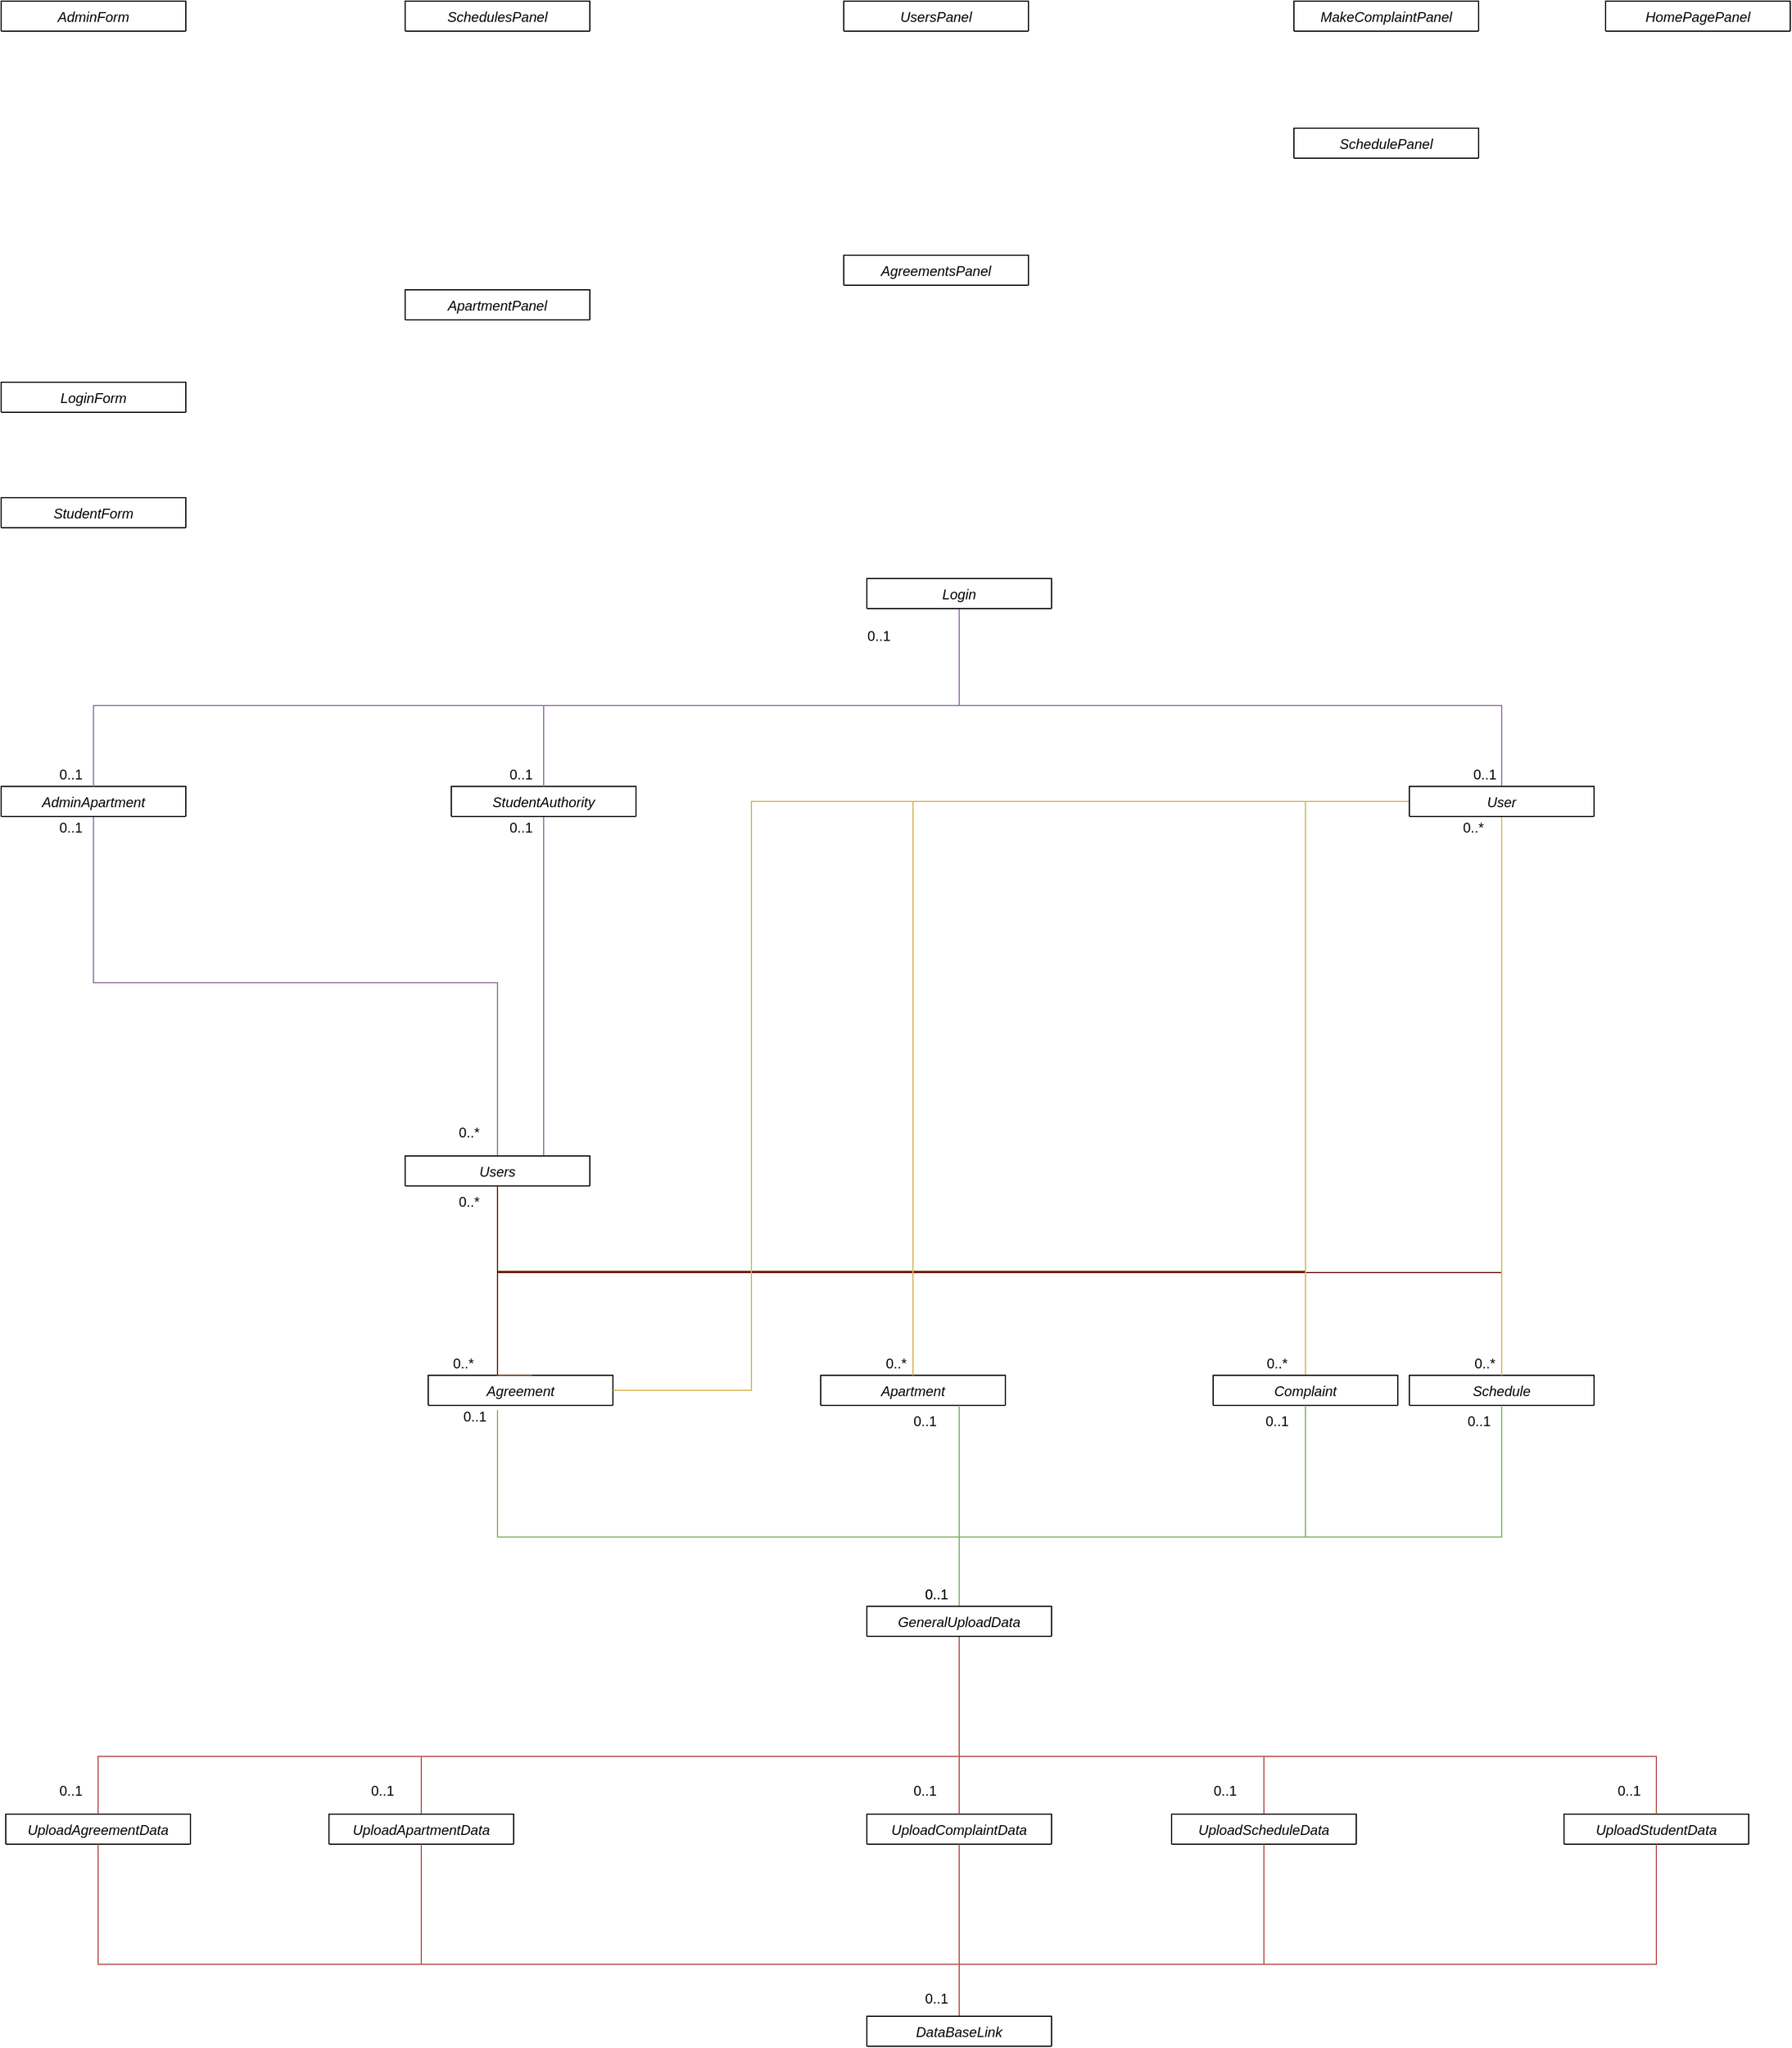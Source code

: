 <mxfile version="16.2.7" type="device"><diagram id="C5RBs43oDa-KdzZeNtuy" name="Page-1"><mxGraphModel dx="1887" dy="2222" grid="1" gridSize="10" guides="1" tooltips="1" connect="1" arrows="1" fold="1" page="1" pageScale="1" pageWidth="827" pageHeight="1169" math="0" shadow="0"><root><mxCell id="WIyWlLk6GJQsqaUBKTNV-0"/><mxCell id="WIyWlLk6GJQsqaUBKTNV-1" parent="WIyWlLk6GJQsqaUBKTNV-0"/><mxCell id="nN9NmvRu0pRWm7PiLGnr-12" style="edgeStyle=orthogonalEdgeStyle;rounded=0;orthogonalLoop=1;jettySize=auto;html=1;entryX=0.25;entryY=0;entryDx=0;entryDy=0;endArrow=none;endFill=0;fillColor=#e1d5e7;strokeColor=#9673a6;" parent="WIyWlLk6GJQsqaUBKTNV-1" source="zkfFHV4jXpPFQw0GAbJ--0" target="xIGOi0fb2pdHxXkllL_7-12" edge="1"><mxGeometry relative="1" as="geometry"><Array as="points"><mxPoint x="80" y="-310"/><mxPoint x="430" y="-310"/></Array></mxGeometry></mxCell><mxCell id="zkfFHV4jXpPFQw0GAbJ--0" value="AdminApartment" style="swimlane;fontStyle=2;align=center;verticalAlign=top;childLayout=stackLayout;horizontal=1;startSize=26;horizontalStack=0;resizeParent=1;resizeLast=0;collapsible=1;marginBottom=0;rounded=0;shadow=0;strokeWidth=1;" parent="WIyWlLk6GJQsqaUBKTNV-1" vertex="1" collapsed="1"><mxGeometry y="-480" width="160" height="26" as="geometry"><mxRectangle y="-480" width="390" height="250" as="alternateBounds"/></mxGeometry></mxCell><mxCell id="zkfFHV4jXpPFQw0GAbJ--1" value="- apartments : UploadApartmentData&#10;+ AllApartments : List&lt;Apartment&gt;" style="text;align=left;verticalAlign=top;spacingLeft=4;spacingRight=4;overflow=hidden;rotatable=0;points=[[0,0.5],[1,0.5]];portConstraint=eastwest;" parent="zkfFHV4jXpPFQw0GAbJ--0" vertex="1"><mxGeometry y="26" width="390" height="34" as="geometry"/></mxCell><mxCell id="zkfFHV4jXpPFQw0GAbJ--4" value="" style="line;html=1;strokeWidth=1;align=left;verticalAlign=middle;spacingTop=-1;spacingLeft=3;spacingRight=3;rotatable=0;labelPosition=right;points=[];portConstraint=eastwest;" parent="zkfFHV4jXpPFQw0GAbJ--0" vertex="1"><mxGeometry y="60" width="390" height="10" as="geometry"/></mxCell><mxCell id="zkfFHV4jXpPFQw0GAbJ--5" value="+ AdminApartment()&#10;+ DeleteComplaint(Complaint) : void&#10;+ GetAllComplaints() : List&lt;Complaint&gt;&#10;+ GetComplaint(int) : Complaint&#10;+ GetApartment(int) : Apartment&#10;+ QuantityOfRooms(Apartment, List&lt;Users&gt;) : int&#10;+ AddApartmentData(string, double, string, string, int, int) : void&#10;+ UpdateApartmentData(int, string, double, string, string, int, int) : void&#10;+ DeleteApartmentData(int) : void&#10;- CheckQuantityOfApartment(int, int, List&lt;Users&gt;): bool&#10;+ AddApartmentIDstoComboBox(List&lt;Users&gt;) : List&lt;int&gt;&#10;+ ApartmentDatalnfo(int): List&lt;string&gt;" style="text;align=left;verticalAlign=top;spacingLeft=4;spacingRight=4;overflow=hidden;rotatable=0;points=[[0,0.5],[1,0.5]];portConstraint=eastwest;" parent="zkfFHV4jXpPFQw0GAbJ--0" vertex="1"><mxGeometry y="70" width="390" height="180" as="geometry"/></mxCell><mxCell id="nN9NmvRu0pRWm7PiLGnr-13" style="edgeStyle=orthogonalEdgeStyle;rounded=0;orthogonalLoop=1;jettySize=auto;html=1;exitX=0.5;exitY=1;exitDx=0;exitDy=0;entryX=0.75;entryY=0;entryDx=0;entryDy=0;endArrow=none;endFill=0;fillColor=#e1d5e7;strokeColor=#9673a6;" parent="WIyWlLk6GJQsqaUBKTNV-1" source="xIGOi0fb2pdHxXkllL_7-8" target="xIGOi0fb2pdHxXkllL_7-12" edge="1"><mxGeometry relative="1" as="geometry"/></mxCell><mxCell id="xIGOi0fb2pdHxXkllL_7-8" value="StudentAuthority" style="swimlane;fontStyle=2;align=center;verticalAlign=top;childLayout=stackLayout;horizontal=1;startSize=26;horizontalStack=0;resizeParent=1;resizeLast=0;collapsible=1;marginBottom=0;rounded=0;shadow=0;strokeWidth=1;" parent="WIyWlLk6GJQsqaUBKTNV-1" vertex="1" collapsed="1"><mxGeometry x="390" y="-480" width="160" height="26" as="geometry"><mxRectangle x="390" y="-480" width="310" height="320" as="alternateBounds"/></mxGeometry></mxCell><mxCell id="xIGOi0fb2pdHxXkllL_7-9" value="- randomPassword : string[]&#10;+ AllUsersData : List&lt;Users&gt;" style="text;align=left;verticalAlign=top;spacingLeft=4;spacingRight=4;overflow=hidden;rotatable=0;points=[[0,0.5],[1,0.5]];portConstraint=eastwest;" parent="xIGOi0fb2pdHxXkllL_7-8" vertex="1"><mxGeometry y="26" width="310" height="34" as="geometry"/></mxCell><mxCell id="xIGOi0fb2pdHxXkllL_7-10" value="" style="line;html=1;strokeWidth=1;align=left;verticalAlign=middle;spacingTop=-1;spacingLeft=3;spacingRight=3;rotatable=0;labelPosition=right;points=[];portConstraint=eastwest;" parent="xIGOi0fb2pdHxXkllL_7-8" vertex="1"><mxGeometry y="60" width="310" height="10" as="geometry"/></mxCell><mxCell id="xIGOi0fb2pdHxXkllL_7-11" value="+ StudentAuthority()&#10;+ CreateUser(string, string, int) : void &#10;+ UpdateUserData(int, string, string, int) : void&#10;- GetUser(int) : Users&#10;- DeleteUserScheuleAndAgreement(int) : void&#10;+ DeleteUserData (int) : void&#10;+ DeleteAgreement(int) : void &#10;+ CreateNewSchedule(int, int, string, string) : void&#10;+ UpdateScheduleData(int, int, int, string, string) : void&#10;+ DeleteScheduleData(int) : void&#10;+ ScheduleDatalnfo(int) : List&lt;string&gt;&#10;+ UsersSchedule() : DataTable&#10;+ UsersAgreement() : Data Table&#10;+ UsersWithApartment() : DataTable&#10;+ GeneratePassword (int) : string&#10;+ CheckForDuplicateEmails (string) : void&#10;+ GetAgreementInfo(int , int) : string" style="text;align=left;verticalAlign=top;spacingLeft=4;spacingRight=4;overflow=hidden;rotatable=0;points=[[0,0.5],[1,0.5]];portConstraint=eastwest;" parent="xIGOi0fb2pdHxXkllL_7-8" vertex="1"><mxGeometry y="70" width="310" height="250" as="geometry"/></mxCell><mxCell id="b0RH-kqoY4O9tVE4GunS-17" style="edgeStyle=orthogonalEdgeStyle;rounded=0;orthogonalLoop=1;jettySize=auto;html=1;endArrow=none;endFill=0;" parent="WIyWlLk6GJQsqaUBKTNV-1" source="xIGOi0fb2pdHxXkllL_7-12" target="xIGOi0fb2pdHxXkllL_7-60" edge="1"><mxGeometry relative="1" as="geometry"><Array as="points"><mxPoint x="430" y="-60"/><mxPoint x="790" y="-60"/></Array></mxGeometry></mxCell><mxCell id="b0RH-kqoY4O9tVE4GunS-18" style="edgeStyle=orthogonalEdgeStyle;rounded=0;orthogonalLoop=1;jettySize=auto;html=1;endArrow=none;endFill=0;fillColor=#a0522d;strokeColor=#6D1F00;" parent="WIyWlLk6GJQsqaUBKTNV-1" source="xIGOi0fb2pdHxXkllL_7-12" target="nN9NmvRu0pRWm7PiLGnr-0" edge="1"><mxGeometry relative="1" as="geometry"><Array as="points"><mxPoint x="430" y="-60"/><mxPoint x="1130" y="-60"/></Array></mxGeometry></mxCell><mxCell id="xIGOi0fb2pdHxXkllL_7-12" value="Users" style="swimlane;fontStyle=2;align=center;verticalAlign=top;childLayout=stackLayout;horizontal=1;startSize=26;horizontalStack=0;resizeParent=1;resizeLast=0;collapsible=1;marginBottom=0;rounded=0;shadow=0;strokeWidth=1;" parent="WIyWlLk6GJQsqaUBKTNV-1" vertex="1" collapsed="1"><mxGeometry x="350" y="-160" width="160" height="26" as="geometry"><mxRectangle x="390" y="-160" width="260" height="175" as="alternateBounds"/></mxGeometry></mxCell><mxCell id="xIGOi0fb2pdHxXkllL_7-13" value="+ ID : int&#10;+ UserEmail : string&#10;+ UserPassword : string UserApartmentID: int&#10;+ UserApartmentID : int&#10;+ UserApartment : Apartment&#10;+ UserSchedule : List&lt;Schedule&gt;&#10;+ UserAgreements: List&lt;Agreement&gt;" style="text;align=left;verticalAlign=top;spacingLeft=4;spacingRight=4;overflow=hidden;rotatable=0;points=[[0,0.5],[1,0.5]];portConstraint=eastwest;" parent="xIGOi0fb2pdHxXkllL_7-12" vertex="1"><mxGeometry y="26" width="160" height="104" as="geometry"/></mxCell><mxCell id="xIGOi0fb2pdHxXkllL_7-14" value="" style="line;html=1;strokeWidth=1;align=left;verticalAlign=middle;spacingTop=-1;spacingLeft=3;spacingRight=3;rotatable=0;labelPosition=right;points=[];portConstraint=eastwest;" parent="xIGOi0fb2pdHxXkllL_7-12" vertex="1"><mxGeometry y="130" width="160" height="10" as="geometry"/></mxCell><mxCell id="xIGOi0fb2pdHxXkllL_7-15" value="+ Users(int, string, string, int)&#10;+ UpdateUser(string, string, int) : void" style="text;align=left;verticalAlign=top;spacingLeft=4;spacingRight=4;overflow=hidden;rotatable=0;points=[[0,0.5],[1,0.5]];portConstraint=eastwest;" parent="xIGOi0fb2pdHxXkllL_7-12" vertex="1"><mxGeometry y="140" width="160" height="30" as="geometry"/></mxCell><mxCell id="b0RH-kqoY4O9tVE4GunS-49" value="0..1" style="text;html=1;align=center;verticalAlign=middle;resizable=0;points=[];autosize=1;strokeColor=none;fillColor=none;" parent="xIGOi0fb2pdHxXkllL_7-12" vertex="1"><mxGeometry y="170" width="160" height="20" as="geometry"/></mxCell><mxCell id="b0RH-kqoY4O9tVE4GunS-50" value="0..*" style="text;html=1;align=center;verticalAlign=middle;resizable=0;points=[];autosize=1;strokeColor=none;fillColor=none;" parent="xIGOi0fb2pdHxXkllL_7-12" vertex="1"><mxGeometry y="190" width="160" height="20" as="geometry"/></mxCell><mxCell id="xIGOi0fb2pdHxXkllL_7-16" value="UploadAgreementData" style="swimlane;fontStyle=2;align=center;verticalAlign=top;childLayout=stackLayout;horizontal=1;startSize=26;horizontalStack=0;resizeParent=1;resizeLast=0;collapsible=1;marginBottom=0;rounded=0;shadow=0;strokeWidth=1;" parent="WIyWlLk6GJQsqaUBKTNV-1" vertex="1" collapsed="1"><mxGeometry x="4" y="410" width="160" height="26" as="geometry"><mxRectangle x="4" y="410" width="280" height="150" as="alternateBounds"/></mxGeometry></mxCell><mxCell id="xIGOi0fb2pdHxXkllL_7-19" value="+ AgreementsFromUser(User) : List&lt;Agreement&gt;&#10;+ AgreementsForUser(User) : List&lt;Agreement&gt;&#10;+ GetAgreements(User) : List&lt;Agreement&gt;&#10;+ CreateAgreement(Agreement, User) : void&#10;+ ApproveAgreement(Agreement) : void&#10;+ DeleteAgreementData(Agreement) : void&#10;+ DeleteAgreementData(Apartment) : void&#10;+ UpdateUserApartmentToNull(Apartment) : void" style="text;align=left;verticalAlign=top;spacingLeft=4;spacingRight=4;overflow=hidden;rotatable=0;points=[[0,0.5],[1,0.5]];portConstraint=eastwest;" parent="xIGOi0fb2pdHxXkllL_7-16" vertex="1"><mxGeometry y="26" width="280" height="124" as="geometry"/></mxCell><mxCell id="nN9NmvRu0pRWm7PiLGnr-15" style="edgeStyle=orthogonalEdgeStyle;rounded=0;orthogonalLoop=1;jettySize=auto;html=1;entryX=0.25;entryY=1;entryDx=0;entryDy=0;endArrow=none;endFill=0;fillColor=#f8cecc;strokeColor=#b85450;" parent="WIyWlLk6GJQsqaUBKTNV-1" source="xIGOi0fb2pdHxXkllL_7-20" target="nN9NmvRu0pRWm7PiLGnr-5" edge="1"><mxGeometry relative="1" as="geometry"><Array as="points"><mxPoint x="364" y="360"/><mxPoint x="830" y="360"/><mxPoint x="830" y="256"/></Array></mxGeometry></mxCell><mxCell id="xIGOi0fb2pdHxXkllL_7-20" value="UploadApartmentData" style="swimlane;fontStyle=2;align=center;verticalAlign=top;childLayout=stackLayout;horizontal=1;startSize=26;horizontalStack=0;resizeParent=1;resizeLast=0;collapsible=1;marginBottom=0;rounded=0;shadow=0;strokeWidth=1;" parent="WIyWlLk6GJQsqaUBKTNV-1" vertex="1" collapsed="1"><mxGeometry x="284" y="410" width="160" height="26" as="geometry"><mxRectangle x="284" y="410" width="420" height="90" as="alternateBounds"/></mxGeometry></mxCell><mxCell id="xIGOi0fb2pdHxXkllL_7-21" value="+ UploadUserApartment(User) : Apartment&#10;+ UploadUserApartment(User) : Apartment&#10;+ AllApartments() : List&lt;Apartment&gt;&#10;+ ModifyUserApartment(string, int, string, double, string, string, int, int) : void" style="text;align=left;verticalAlign=top;spacingLeft=4;spacingRight=4;overflow=hidden;rotatable=0;points=[[0,0.5],[1,0.5]];portConstraint=eastwest;" parent="xIGOi0fb2pdHxXkllL_7-20" vertex="1"><mxGeometry y="26" width="420" height="64" as="geometry"/></mxCell><mxCell id="xIGOi0fb2pdHxXkllL_7-22" value="UploadComplaintData" style="swimlane;fontStyle=2;align=center;verticalAlign=top;childLayout=stackLayout;horizontal=1;startSize=26;horizontalStack=0;resizeParent=1;resizeLast=0;collapsible=1;marginBottom=0;rounded=0;shadow=0;strokeWidth=1;" parent="WIyWlLk6GJQsqaUBKTNV-1" vertex="1" collapsed="1"><mxGeometry x="750" y="410" width="160" height="26" as="geometry"><mxRectangle x="704" y="410" width="310" height="90" as="alternateBounds"/></mxGeometry></mxCell><mxCell id="xIGOi0fb2pdHxXkllL_7-23" value="+ SendComplaint(Complaint) : void&#10;+ GetApartmentComplaints(Apartment) : List&lt;complaint&gt;&#10;+ AllComplaints() : List&lt;Complaint&gt;&#10;+ DeleteComplainMessages(Complaint) : void" style="text;align=left;verticalAlign=top;spacingLeft=4;spacingRight=4;overflow=hidden;rotatable=0;points=[[0,0.5],[1,0.5]];portConstraint=eastwest;" parent="xIGOi0fb2pdHxXkllL_7-22" vertex="1"><mxGeometry y="26" width="160" height="54" as="geometry"/></mxCell><mxCell id="nN9NmvRu0pRWm7PiLGnr-17" style="edgeStyle=orthogonalEdgeStyle;rounded=0;orthogonalLoop=1;jettySize=auto;html=1;entryX=0.75;entryY=1;entryDx=0;entryDy=0;endArrow=none;endFill=0;fillColor=#f8cecc;strokeColor=#b85450;" parent="WIyWlLk6GJQsqaUBKTNV-1" source="xIGOi0fb2pdHxXkllL_7-24" target="nN9NmvRu0pRWm7PiLGnr-5" edge="1"><mxGeometry relative="1" as="geometry"><Array as="points"><mxPoint x="1094" y="360"/><mxPoint x="830" y="360"/><mxPoint x="830" y="256"/></Array></mxGeometry></mxCell><mxCell id="xIGOi0fb2pdHxXkllL_7-24" value="UploadScheduleData" style="swimlane;fontStyle=2;align=center;verticalAlign=top;childLayout=stackLayout;horizontal=1;startSize=26;horizontalStack=0;resizeParent=1;resizeLast=0;collapsible=1;marginBottom=0;rounded=0;shadow=0;strokeWidth=1;" parent="WIyWlLk6GJQsqaUBKTNV-1" vertex="1" collapsed="1"><mxGeometry x="1014" y="410" width="160" height="26" as="geometry"><mxRectangle x="1014" y="410" width="340" height="90" as="alternateBounds"/></mxGeometry></mxCell><mxCell id="xIGOi0fb2pdHxXkllL_7-25" value="+ SchedulesForUser(User) : List&lt;Schedule&gt;&#10;+ SchedulesForUser(Users) : List&lt;Schedule&gt;&#10;+ ModifyScheduleData(string, int, int, int, string, string) : void&#10;+ DeleteScheduleData(Apartment) : void" style="text;align=left;verticalAlign=top;spacingLeft=4;spacingRight=4;overflow=hidden;rotatable=0;points=[[0,0.5],[1,0.5]];portConstraint=eastwest;" parent="xIGOi0fb2pdHxXkllL_7-24" vertex="1"><mxGeometry y="26" width="340" height="64" as="geometry"/></mxCell><mxCell id="xIGOi0fb2pdHxXkllL_7-26" value="UploadStudentData" style="swimlane;fontStyle=2;align=center;verticalAlign=top;childLayout=stackLayout;horizontal=1;startSize=26;horizontalStack=0;resizeParent=1;resizeLast=0;collapsible=1;marginBottom=0;rounded=0;shadow=0;strokeWidth=1;" parent="WIyWlLk6GJQsqaUBKTNV-1" vertex="1" collapsed="1"><mxGeometry x="1354" y="410" width="160" height="26" as="geometry"><mxRectangle x="1354" y="410" width="300" height="90" as="alternateBounds"/></mxGeometry></mxCell><mxCell id="xIGOi0fb2pdHxXkllL_7-27" value="+ UsersInTheSameApartment(User) : List&lt;User&gt;&#10;+ AllUsers() : List&lt;Users&gt;&#10;+ UpdateUserApartmentToNull(Apartment) : void&#10;+ ModifyUsersData(string, int, string, string, int) : void" style="text;align=left;verticalAlign=top;spacingLeft=4;spacingRight=4;overflow=hidden;rotatable=0;points=[[0,0.5],[1,0.5]];portConstraint=eastwest;" parent="xIGOi0fb2pdHxXkllL_7-26" vertex="1"><mxGeometry y="26" width="300" height="64" as="geometry"/></mxCell><mxCell id="xIGOi0fb2pdHxXkllL_7-28" value="ApartmentPanel" style="swimlane;fontStyle=2;align=center;verticalAlign=top;childLayout=stackLayout;horizontal=1;startSize=26;horizontalStack=0;resizeParent=1;resizeLast=0;collapsible=1;marginBottom=0;rounded=0;shadow=0;strokeWidth=1;" parent="WIyWlLk6GJQsqaUBKTNV-1" vertex="1" collapsed="1"><mxGeometry x="350" y="-910" width="160" height="26" as="geometry"><mxRectangle x="350" y="-910" width="380" height="250" as="alternateBounds"/></mxGeometry></mxCell><mxCell id="xIGOi0fb2pdHxXkllL_7-29" value="- adminApartment : AdminApartment&#10;- studentAuthority: StudentAuthority" style="text;align=left;verticalAlign=top;spacingLeft=4;spacingRight=4;overflow=hidden;rotatable=0;points=[[0,0.5],[1,0.5]];portConstraint=eastwest;" parent="xIGOi0fb2pdHxXkllL_7-28" vertex="1"><mxGeometry y="26" width="380" height="34" as="geometry"/></mxCell><mxCell id="xIGOi0fb2pdHxXkllL_7-30" value="" style="line;html=1;strokeWidth=1;align=left;verticalAlign=middle;spacingTop=-1;spacingLeft=3;spacingRight=3;rotatable=0;labelPosition=right;points=[];portConstraint=eastwest;" parent="xIGOi0fb2pdHxXkllL_7-28" vertex="1"><mxGeometry y="60" width="380" height="10" as="geometry"/></mxCell><mxCell id="xIGOi0fb2pdHxXkllL_7-31" value="+ ApartmentsPanel(studentAuthority)&#10;+ CreateApBtn_Click(object, EventArgs) : void&#10;- GetIndex() : int&#10;- UpdateApartmentInfo() : void&#10;- UpdateApDataBtn_Click(object, EventArgs) : void&#10;- CreateApartmentBtn_Click(object, EventArgs) : void&#10;- AreYouSure() : void&#10;- UpdateApartmentBtn_Click(object, EventArgs) : void&#10;- DeleteApBtn_Click(object, EventArgs) : void&#10;- OnClick(object, EventArgs) : void&#10;- AllUsersInApartment(object, DataGridViewCellEventArgs) : void&#10;- DeleteAllInformationAboutApartment(Apartment) : void" style="text;align=left;verticalAlign=top;spacingLeft=4;spacingRight=4;overflow=hidden;rotatable=0;points=[[0,0.5],[1,0.5]];portConstraint=eastwest;" parent="xIGOi0fb2pdHxXkllL_7-28" vertex="1"><mxGeometry y="70" width="380" height="180" as="geometry"/></mxCell><mxCell id="xIGOi0fb2pdHxXkllL_7-32" value="SchedulesPanel" style="swimlane;fontStyle=2;align=center;verticalAlign=top;childLayout=stackLayout;horizontal=1;startSize=26;horizontalStack=0;resizeParent=1;resizeLast=0;collapsible=1;marginBottom=0;rounded=0;shadow=0;strokeWidth=1;" parent="WIyWlLk6GJQsqaUBKTNV-1" vertex="1" collapsed="1"><mxGeometry x="350" y="-1160" width="160" height="26" as="geometry"><mxRectangle x="350" y="-1160" width="380" height="250" as="alternateBounds"/></mxGeometry></mxCell><mxCell id="xIGOi0fb2pdHxXkllL_7-33" value="- adminApartment : AdminApartment&#10;- studentAuthority: StudentAuthority" style="text;align=left;verticalAlign=top;spacingLeft=4;spacingRight=4;overflow=hidden;rotatable=0;points=[[0,0.5],[1,0.5]];portConstraint=eastwest;" parent="xIGOi0fb2pdHxXkllL_7-32" vertex="1"><mxGeometry y="26" width="380" height="34" as="geometry"/></mxCell><mxCell id="xIGOi0fb2pdHxXkllL_7-34" value="" style="line;html=1;strokeWidth=1;align=left;verticalAlign=middle;spacingTop=-1;spacingLeft=3;spacingRight=3;rotatable=0;labelPosition=right;points=[];portConstraint=eastwest;" parent="xIGOi0fb2pdHxXkllL_7-32" vertex="1"><mxGeometry y="60" width="380" height="10" as="geometry"/></mxCell><mxCell id="xIGOi0fb2pdHxXkllL_7-35" value="+ SchedulesPanel(StudentAuthority)&#10;- GetIndex() : int&#10;- UpdateScheduleInfo() : void&#10;- AddApartmentIds() : void&#10;- CreateScheduleBtn_Click(object, EventArgs) : void&#10;- AddUserIds(object, EventArgs) : void&#10;- UpdateScheduleBtn_Click(object, EventArgs) : void&#10;- AddScheduleBtn_Click(object, EventArgs) : void&#10;- UpdateSchedule_Click(object, EventArgs) : void&#10;- DeleteScheduleBtn_Click(object, EventArgs) : void&#10;- OnClick(object, EventArgs) : void&#10;- ScheduleForUserInfo(object, DataGridViewCellEventArgs) : void" style="text;align=left;verticalAlign=top;spacingLeft=4;spacingRight=4;overflow=hidden;rotatable=0;points=[[0,0.5],[1,0.5]];portConstraint=eastwest;" parent="xIGOi0fb2pdHxXkllL_7-32" vertex="1"><mxGeometry y="70" width="380" height="180" as="geometry"/></mxCell><mxCell id="xIGOi0fb2pdHxXkllL_7-36" value="UsersPanel" style="swimlane;fontStyle=2;align=center;verticalAlign=top;childLayout=stackLayout;horizontal=1;startSize=26;horizontalStack=0;resizeParent=1;resizeLast=0;collapsible=1;marginBottom=0;rounded=0;shadow=0;strokeWidth=1;" parent="WIyWlLk6GJQsqaUBKTNV-1" vertex="1" collapsed="1"><mxGeometry x="730" y="-1160" width="160" height="26" as="geometry"><mxRectangle x="730" y="-1160" width="390" height="220" as="alternateBounds"/></mxGeometry></mxCell><mxCell id="xIGOi0fb2pdHxXkllL_7-37" value="- adminApartment : AdminApartment&#10;- studentAuthority: StudentAuthority" style="text;align=left;verticalAlign=top;spacingLeft=4;spacingRight=4;overflow=hidden;rotatable=0;points=[[0,0.5],[1,0.5]];portConstraint=eastwest;" parent="xIGOi0fb2pdHxXkllL_7-36" vertex="1"><mxGeometry y="26" width="390" height="34" as="geometry"/></mxCell><mxCell id="xIGOi0fb2pdHxXkllL_7-38" value="" style="line;html=1;strokeWidth=1;align=left;verticalAlign=middle;spacingTop=-1;spacingLeft=3;spacingRight=3;rotatable=0;labelPosition=right;points=[];portConstraint=eastwest;" parent="xIGOi0fb2pdHxXkllL_7-36" vertex="1"><mxGeometry y="60" width="390" height="10" as="geometry"/></mxCell><mxCell id="xIGOi0fb2pdHxXkllL_7-39" value="+ UsersPanel(StudentAuthority)&#10;- GetIndex() : int&#10;- CreateUserAddAvailableApartment() : void&#10;- CreateUserDataBtn_Click(object, EventArgs) : void&#10;- UpdateUserDataBtn_Click(object, EventArgs) : void&#10;- AdminSettings_Tick(object, EventArgs) : void&#10;- CreateUserBtn_Click(object, EventArgs) : void&#10;- UpdateUserBtn_Click(object, EventArgs) : void&#10;- DeleteUserDataBtn_Click(object, EventArgs) : void&#10;- ShowApartmentInfo2Click(object, DataGridViewCellEventArgs) : void" style="text;align=left;verticalAlign=top;spacingLeft=4;spacingRight=4;overflow=hidden;rotatable=0;points=[[0,0.5],[1,0.5]];portConstraint=eastwest;" parent="xIGOi0fb2pdHxXkllL_7-36" vertex="1"><mxGeometry y="70" width="390" height="150" as="geometry"/></mxCell><mxCell id="xIGOi0fb2pdHxXkllL_7-40" value="AgreementsPanel" style="swimlane;fontStyle=2;align=center;verticalAlign=top;childLayout=stackLayout;horizontal=1;startSize=26;horizontalStack=0;resizeParent=1;resizeLast=0;collapsible=1;marginBottom=0;rounded=0;shadow=0;strokeWidth=1;" parent="WIyWlLk6GJQsqaUBKTNV-1" vertex="1" collapsed="1"><mxGeometry x="730" y="-940" width="160" height="26" as="geometry"><mxRectangle x="730" y="-940" width="290" height="250" as="alternateBounds"/></mxGeometry></mxCell><mxCell id="xIGOi0fb2pdHxXkllL_7-41" value="- user : User" style="text;align=left;verticalAlign=top;spacingLeft=4;spacingRight=4;overflow=hidden;rotatable=0;points=[[0,0.5],[1,0.5]];portConstraint=eastwest;" parent="xIGOi0fb2pdHxXkllL_7-40" vertex="1"><mxGeometry y="26" width="290" height="14" as="geometry"/></mxCell><mxCell id="xIGOi0fb2pdHxXkllL_7-42" value="" style="line;html=1;strokeWidth=1;align=left;verticalAlign=middle;spacingTop=-1;spacingLeft=3;spacingRight=3;rotatable=0;labelPosition=right;points=[];portConstraint=eastwest;" parent="xIGOi0fb2pdHxXkllL_7-40" vertex="1"><mxGeometry y="40" width="290" height="10" as="geometry"/></mxCell><mxCell id="xIGOi0fb2pdHxXkllL_7-43" value="+ AgreementsPanel(User)&#10;- ShowCreateAgreement(bool) : void&#10;- ShowApproveDontApprove(bool) : void&#10;- CreateAgrBtn_Click(object, EventArgs) : void&#10;- ShowAgreementsUserMade() : void&#10;- ShowAgreementsForUser() : void&#10;- AgrUserMadeBtn_Click(object, EventArgs) : void&#10;- AgrForUserBtn_Click(object, EventArgs) : void&#10;- SendAgreement_Click(object, EventArgs) : void&#10;- GetIndex() : int&#10;- CheckDataTableProcess() : bool&#10;- IApproveBtn_Click(object, EventArgs) : void&#10;- IDontApproveBtn_Click(object, EventArgs) : void" style="text;align=left;verticalAlign=top;spacingLeft=4;spacingRight=4;overflow=hidden;rotatable=0;points=[[0,0.5],[1,0.5]];portConstraint=eastwest;" parent="xIGOi0fb2pdHxXkllL_7-40" vertex="1"><mxGeometry y="50" width="290" height="190" as="geometry"/></mxCell><mxCell id="xIGOi0fb2pdHxXkllL_7-44" value="HomePagePanel" style="swimlane;fontStyle=2;align=center;verticalAlign=top;childLayout=stackLayout;horizontal=1;startSize=26;horizontalStack=0;resizeParent=1;resizeLast=0;collapsible=1;marginBottom=0;rounded=0;shadow=0;strokeWidth=1;" parent="WIyWlLk6GJQsqaUBKTNV-1" vertex="1" collapsed="1"><mxGeometry x="1390" y="-1160" width="160" height="26" as="geometry"><mxRectangle x="1390" y="-1160" width="150" height="90" as="alternateBounds"/></mxGeometry></mxCell><mxCell id="xIGOi0fb2pdHxXkllL_7-45" value="- user : User" style="text;align=left;verticalAlign=top;spacingLeft=4;spacingRight=4;overflow=hidden;rotatable=0;points=[[0,0.5],[1,0.5]];portConstraint=eastwest;" parent="xIGOi0fb2pdHxXkllL_7-44" vertex="1"><mxGeometry y="26" width="150" height="24" as="geometry"/></mxCell><mxCell id="xIGOi0fb2pdHxXkllL_7-46" value="" style="line;html=1;strokeWidth=1;align=left;verticalAlign=middle;spacingTop=-1;spacingLeft=3;spacingRight=3;rotatable=0;labelPosition=right;points=[];portConstraint=eastwest;" parent="xIGOi0fb2pdHxXkllL_7-44" vertex="1"><mxGeometry y="50" width="150" height="10" as="geometry"/></mxCell><mxCell id="xIGOi0fb2pdHxXkllL_7-47" value="+ HomePagePanel(User)" style="text;align=left;verticalAlign=top;spacingLeft=4;spacingRight=4;overflow=hidden;rotatable=0;points=[[0,0.5],[1,0.5]];portConstraint=eastwest;" parent="xIGOi0fb2pdHxXkllL_7-44" vertex="1"><mxGeometry y="60" width="150" height="30" as="geometry"/></mxCell><mxCell id="xIGOi0fb2pdHxXkllL_7-48" value="MakeComplaintPanel" style="swimlane;fontStyle=2;align=center;verticalAlign=top;childLayout=stackLayout;horizontal=1;startSize=26;horizontalStack=0;resizeParent=1;resizeLast=0;collapsible=1;marginBottom=0;rounded=0;shadow=0;strokeWidth=1;" parent="WIyWlLk6GJQsqaUBKTNV-1" vertex="1" collapsed="1"><mxGeometry x="1120" y="-1160" width="160" height="26" as="geometry"><mxRectangle x="1120" y="-1160" width="270" height="110" as="alternateBounds"/></mxGeometry></mxCell><mxCell id="xIGOi0fb2pdHxXkllL_7-49" value="- user : User" style="text;align=left;verticalAlign=top;spacingLeft=4;spacingRight=4;overflow=hidden;rotatable=0;points=[[0,0.5],[1,0.5]];portConstraint=eastwest;" parent="xIGOi0fb2pdHxXkllL_7-48" vertex="1"><mxGeometry y="26" width="270" height="24" as="geometry"/></mxCell><mxCell id="xIGOi0fb2pdHxXkllL_7-50" value="" style="line;html=1;strokeWidth=1;align=left;verticalAlign=middle;spacingTop=-1;spacingLeft=3;spacingRight=3;rotatable=0;labelPosition=right;points=[];portConstraint=eastwest;" parent="xIGOi0fb2pdHxXkllL_7-48" vertex="1"><mxGeometry y="50" width="270" height="10" as="geometry"/></mxCell><mxCell id="xIGOi0fb2pdHxXkllL_7-51" value="+ MakeComplaintPanel(User)&#10;- UpdateLabels(object, EventArgs) : void&#10;- SendComplaint_Click(object, EventArgs) : void" style="text;align=left;verticalAlign=top;spacingLeft=4;spacingRight=4;overflow=hidden;rotatable=0;points=[[0,0.5],[1,0.5]];portConstraint=eastwest;" parent="xIGOi0fb2pdHxXkllL_7-48" vertex="1"><mxGeometry y="60" width="270" height="50" as="geometry"/></mxCell><mxCell id="xIGOi0fb2pdHxXkllL_7-52" value="SchedulePanel" style="swimlane;fontStyle=2;align=center;verticalAlign=top;childLayout=stackLayout;horizontal=1;startSize=26;horizontalStack=0;resizeParent=1;resizeLast=0;collapsible=1;marginBottom=0;rounded=0;shadow=0;strokeWidth=1;" parent="WIyWlLk6GJQsqaUBKTNV-1" vertex="1" collapsed="1"><mxGeometry x="1120" y="-1050" width="160" height="26" as="geometry"><mxRectangle x="1120" y="-1050" width="270" height="220" as="alternateBounds"/></mxGeometry></mxCell><mxCell id="xIGOi0fb2pdHxXkllL_7-53" value="- user : User&#10;- scheduleMessages : String[]" style="text;align=left;verticalAlign=top;spacingLeft=4;spacingRight=4;overflow=hidden;rotatable=0;points=[[0,0.5],[1,0.5]];portConstraint=eastwest;" parent="xIGOi0fb2pdHxXkllL_7-52" vertex="1"><mxGeometry y="26" width="270" height="34" as="geometry"/></mxCell><mxCell id="xIGOi0fb2pdHxXkllL_7-54" value="" style="line;html=1;strokeWidth=1;align=left;verticalAlign=middle;spacingTop=-1;spacingLeft=3;spacingRight=3;rotatable=0;labelPosition=right;points=[];portConstraint=eastwest;" parent="xIGOi0fb2pdHxXkllL_7-52" vertex="1"><mxGeometry y="60" width="270" height="10" as="geometry"/></mxCell><mxCell id="xIGOi0fb2pdHxXkllL_7-55" value="+ SchedulePanel(User)&#10;- Message(string, string) : void&#10;- SetSchedule(): void&#10;- MondayBtn_Click(object, EventArgs) : void&#10;- TuesdayBtn_Click(object, EventArgs) : void&#10;- WednesdayBtn_Click(object, EventArgs) : void&#10;- ThursdayBtn_Click(object, EventArgs) : void&#10;- FridayBtn_Click(object, EventArgs) : void&#10;- SaturdayBtn_Click(object, EventArgs) : void&#10;- SundayBtn_Click(object, EventArgs) : void" style="text;align=left;verticalAlign=top;spacingLeft=4;spacingRight=4;overflow=hidden;rotatable=0;points=[[0,0.5],[1,0.5]];portConstraint=eastwest;" parent="xIGOi0fb2pdHxXkllL_7-52" vertex="1"><mxGeometry y="70" width="270" height="150" as="geometry"/></mxCell><mxCell id="xIGOi0fb2pdHxXkllL_7-56" value="Agreement" style="swimlane;fontStyle=2;align=center;verticalAlign=top;childLayout=stackLayout;horizontal=1;startSize=26;horizontalStack=0;resizeParent=1;resizeLast=0;collapsible=1;marginBottom=0;rounded=0;shadow=0;strokeWidth=1;" parent="WIyWlLk6GJQsqaUBKTNV-1" vertex="1" collapsed="1"><mxGeometry x="370" y="30" width="160" height="26" as="geometry"><mxRectangle y="15" width="340" height="200" as="alternateBounds"/></mxGeometry></mxCell><mxCell id="xIGOi0fb2pdHxXkllL_7-57" value="+ ID : int&#10;+ CreatedUserID : string&#10;+ ApartmentID : int&#10;+ AgreementForUserID : string&#10;+ AgreementText : string&#10;+ Process : string&#10;+ StartDate : string&#10;+ EndDate : string" style="text;align=left;verticalAlign=top;spacingLeft=4;spacingRight=4;overflow=hidden;rotatable=0;points=[[0,0.5],[1,0.5]];portConstraint=eastwest;" parent="xIGOi0fb2pdHxXkllL_7-56" vertex="1"><mxGeometry y="26" width="160" height="124" as="geometry"/></mxCell><mxCell id="xIGOi0fb2pdHxXkllL_7-58" value="" style="line;html=1;strokeWidth=1;align=left;verticalAlign=middle;spacingTop=-1;spacingLeft=3;spacingRight=3;rotatable=0;labelPosition=right;points=[];portConstraint=eastwest;" parent="xIGOi0fb2pdHxXkllL_7-56" vertex="1"><mxGeometry y="150" width="160" height="10" as="geometry"/></mxCell><mxCell id="xIGOi0fb2pdHxXkllL_7-59" value="+ Agreement(int, string, string, string, string, string)&#10;+ Agreement(int, string, int, string, string, string, string, string)" style="text;align=left;verticalAlign=top;spacingLeft=4;spacingRight=4;overflow=hidden;rotatable=0;points=[[0,0.5],[1,0.5]];portConstraint=eastwest;" parent="xIGOi0fb2pdHxXkllL_7-56" vertex="1"><mxGeometry y="160" width="160" height="40" as="geometry"/></mxCell><mxCell id="b0RH-kqoY4O9tVE4GunS-3" style="edgeStyle=orthogonalEdgeStyle;rounded=0;orthogonalLoop=1;jettySize=auto;html=1;endArrow=none;endFill=0;fillColor=#a0522d;strokeColor=#6D1F00;" parent="WIyWlLk6GJQsqaUBKTNV-1" target="xIGOi0fb2pdHxXkllL_7-12" edge="1"><mxGeometry relative="1" as="geometry"><mxPoint x="470" y="-130" as="targetPoint"/><mxPoint x="460" y="30" as="sourcePoint"/><Array as="points"><mxPoint x="459" y="30"/><mxPoint x="460" y="30"/></Array></mxGeometry></mxCell><mxCell id="xIGOi0fb2pdHxXkllL_7-60" value="Apartment" style="swimlane;fontStyle=2;align=center;verticalAlign=top;childLayout=stackLayout;horizontal=1;startSize=26;horizontalStack=0;resizeParent=1;resizeLast=0;collapsible=1;marginBottom=0;rounded=0;shadow=0;strokeWidth=1;" parent="WIyWlLk6GJQsqaUBKTNV-1" vertex="1" collapsed="1"><mxGeometry x="710" y="30" width="160" height="26" as="geometry"><mxRectangle x="340" y="15" width="340" height="190" as="alternateBounds"/></mxGeometry></mxCell><mxCell id="xIGOi0fb2pdHxXkllL_7-61" value="+ ID : int&#10;+ Address : string&#10;+ Price : double&#10;+ PropertyType : string&#10;+ Interior : string Bedrooms : int&#10;+ RoomsInApartment : int&#10;+ ApartmentComplaints : List&lt;Complaint&gt;" style="text;align=left;verticalAlign=top;spacingLeft=4;spacingRight=4;overflow=hidden;rotatable=0;points=[[0,0.5],[1,0.5]];portConstraint=eastwest;" parent="xIGOi0fb2pdHxXkllL_7-60" vertex="1"><mxGeometry y="26" width="160" height="104" as="geometry"/></mxCell><mxCell id="xIGOi0fb2pdHxXkllL_7-62" value="" style="line;html=1;strokeWidth=1;align=left;verticalAlign=middle;spacingTop=-1;spacingLeft=3;spacingRight=3;rotatable=0;labelPosition=right;points=[];portConstraint=eastwest;" parent="xIGOi0fb2pdHxXkllL_7-60" vertex="1"><mxGeometry y="130" width="160" height="10" as="geometry"/></mxCell><mxCell id="xIGOi0fb2pdHxXkllL_7-63" value="+ Apartment(int, string, double, string, string, int, int)&#10;+ DeleteComplaintData(int) : void&#10;+ UpdateApartment(string, double, string, string, int, int) : void" style="text;align=left;verticalAlign=top;spacingLeft=4;spacingRight=4;overflow=hidden;rotatable=0;points=[[0,0.5],[1,0.5]];portConstraint=eastwest;" parent="xIGOi0fb2pdHxXkllL_7-60" vertex="1"><mxGeometry y="140" width="160" height="50" as="geometry"/></mxCell><mxCell id="nN9NmvRu0pRWm7PiLGnr-19" style="edgeStyle=orthogonalEdgeStyle;rounded=0;orthogonalLoop=1;jettySize=auto;html=1;entryX=0.5;entryY=1;entryDx=0;entryDy=0;endArrow=none;endFill=0;fillColor=#f8cecc;strokeColor=#b85450;" parent="WIyWlLk6GJQsqaUBKTNV-1" source="xIGOi0fb2pdHxXkllL_7-72" target="xIGOi0fb2pdHxXkllL_7-22" edge="1"><mxGeometry relative="1" as="geometry"/></mxCell><mxCell id="nN9NmvRu0pRWm7PiLGnr-20" style="edgeStyle=orthogonalEdgeStyle;rounded=0;orthogonalLoop=1;jettySize=auto;html=1;entryX=0.5;entryY=1;entryDx=0;entryDy=0;endArrow=none;endFill=0;fillColor=#f8cecc;strokeColor=#b85450;" parent="WIyWlLk6GJQsqaUBKTNV-1" source="xIGOi0fb2pdHxXkllL_7-72" target="xIGOi0fb2pdHxXkllL_7-16" edge="1"><mxGeometry relative="1" as="geometry"><Array as="points"><mxPoint x="830" y="540"/><mxPoint x="84" y="540"/></Array></mxGeometry></mxCell><mxCell id="nN9NmvRu0pRWm7PiLGnr-21" style="edgeStyle=orthogonalEdgeStyle;rounded=0;orthogonalLoop=1;jettySize=auto;html=1;exitX=0.25;exitY=0;exitDx=0;exitDy=0;entryX=0.5;entryY=1;entryDx=0;entryDy=0;endArrow=none;endFill=0;fillColor=#f8cecc;strokeColor=#b85450;" parent="WIyWlLk6GJQsqaUBKTNV-1" source="xIGOi0fb2pdHxXkllL_7-72" target="xIGOi0fb2pdHxXkllL_7-20" edge="1"><mxGeometry relative="1" as="geometry"><Array as="points"><mxPoint x="830" y="585"/><mxPoint x="830" y="540"/><mxPoint x="364" y="540"/></Array></mxGeometry></mxCell><mxCell id="nN9NmvRu0pRWm7PiLGnr-22" style="edgeStyle=orthogonalEdgeStyle;rounded=0;orthogonalLoop=1;jettySize=auto;html=1;exitX=0.75;exitY=0;exitDx=0;exitDy=0;entryX=0.5;entryY=1;entryDx=0;entryDy=0;endArrow=none;endFill=0;fillColor=#f8cecc;strokeColor=#b85450;" parent="WIyWlLk6GJQsqaUBKTNV-1" source="xIGOi0fb2pdHxXkllL_7-72" target="xIGOi0fb2pdHxXkllL_7-24" edge="1"><mxGeometry relative="1" as="geometry"><Array as="points"><mxPoint x="830" y="585"/><mxPoint x="830" y="540"/><mxPoint x="1094" y="540"/></Array></mxGeometry></mxCell><mxCell id="b0RH-kqoY4O9tVE4GunS-38" style="edgeStyle=orthogonalEdgeStyle;rounded=0;orthogonalLoop=1;jettySize=auto;html=1;entryX=0.5;entryY=1;entryDx=0;entryDy=0;endArrow=none;endFill=0;fillColor=#f8cecc;strokeColor=#b85450;" parent="WIyWlLk6GJQsqaUBKTNV-1" source="xIGOi0fb2pdHxXkllL_7-72" target="xIGOi0fb2pdHxXkllL_7-26" edge="1"><mxGeometry relative="1" as="geometry"><Array as="points"><mxPoint x="830" y="540"/><mxPoint x="1434" y="540"/></Array></mxGeometry></mxCell><mxCell id="xIGOi0fb2pdHxXkllL_7-72" value="DataBaseLink" style="swimlane;fontStyle=2;align=center;verticalAlign=top;childLayout=stackLayout;horizontal=1;startSize=26;horizontalStack=0;resizeParent=1;resizeLast=0;collapsible=1;marginBottom=0;rounded=0;shadow=0;strokeWidth=1;" parent="WIyWlLk6GJQsqaUBKTNV-1" vertex="1" collapsed="1"><mxGeometry x="750" y="585" width="160" height="26" as="geometry"><mxRectangle x="770" y="580" width="120" height="60" as="alternateBounds"/></mxGeometry></mxCell><mxCell id="xIGOi0fb2pdHxXkllL_7-75" value="+ getLink() : string" style="text;align=left;verticalAlign=top;spacingLeft=4;spacingRight=4;overflow=hidden;rotatable=0;points=[[0,0.5],[1,0.5]];portConstraint=eastwest;" parent="xIGOi0fb2pdHxXkllL_7-72" vertex="1"><mxGeometry y="26" width="120" height="30" as="geometry"/></mxCell><mxCell id="nN9NmvRu0pRWm7PiLGnr-9" style="edgeStyle=orthogonalEdgeStyle;rounded=0;orthogonalLoop=1;jettySize=auto;html=1;entryX=0.5;entryY=0;entryDx=0;entryDy=0;endArrow=none;endFill=0;exitX=0.25;exitY=1;exitDx=0;exitDy=0;fillColor=#e1d5e7;strokeColor=#9673a6;" parent="WIyWlLk6GJQsqaUBKTNV-1" source="xIGOi0fb2pdHxXkllL_7-76" target="zkfFHV4jXpPFQw0GAbJ--0" edge="1"><mxGeometry relative="1" as="geometry"><Array as="points"><mxPoint x="830" y="-634"/><mxPoint x="830" y="-550"/><mxPoint x="80" y="-550"/></Array></mxGeometry></mxCell><mxCell id="nN9NmvRu0pRWm7PiLGnr-10" style="edgeStyle=orthogonalEdgeStyle;rounded=0;orthogonalLoop=1;jettySize=auto;html=1;entryX=0.5;entryY=0;entryDx=0;entryDy=0;endArrow=none;endFill=0;fillColor=#e1d5e7;strokeColor=#9673a6;" parent="WIyWlLk6GJQsqaUBKTNV-1" source="xIGOi0fb2pdHxXkllL_7-76" target="xIGOi0fb2pdHxXkllL_7-8" edge="1"><mxGeometry relative="1" as="geometry"><Array as="points"><mxPoint x="830" y="-550"/><mxPoint x="470" y="-550"/></Array></mxGeometry></mxCell><mxCell id="nN9NmvRu0pRWm7PiLGnr-11" style="edgeStyle=orthogonalEdgeStyle;rounded=0;orthogonalLoop=1;jettySize=auto;html=1;exitX=0.75;exitY=1;exitDx=0;exitDy=0;entryX=0.5;entryY=0;entryDx=0;entryDy=0;endArrow=none;endFill=0;fillColor=#e1d5e7;strokeColor=#9673a6;" parent="WIyWlLk6GJQsqaUBKTNV-1" source="xIGOi0fb2pdHxXkllL_7-76" target="xIGOi0fb2pdHxXkllL_7-84" edge="1"><mxGeometry relative="1" as="geometry"><Array as="points"><mxPoint x="830" y="-634"/><mxPoint x="830" y="-550"/><mxPoint x="1300" y="-550"/></Array></mxGeometry></mxCell><mxCell id="xIGOi0fb2pdHxXkllL_7-76" value="Login" style="swimlane;fontStyle=2;align=center;verticalAlign=top;childLayout=stackLayout;horizontal=1;startSize=26;horizontalStack=0;resizeParent=1;resizeLast=0;collapsible=1;marginBottom=0;rounded=0;shadow=0;strokeWidth=1;" parent="WIyWlLk6GJQsqaUBKTNV-1" vertex="1" collapsed="1"><mxGeometry x="750" y="-660" width="160" height="26" as="geometry"><mxRectangle x="750" y="-660" width="220" height="170" as="alternateBounds"/></mxGeometry></mxCell><mxCell id="xIGOi0fb2pdHxXkllL_7-77" value="- name : string&#10;- password: string&#10;- adminU : string&#10;- adminP: string" style="text;align=left;verticalAlign=top;spacingLeft=4;spacingRight=4;overflow=hidden;rotatable=0;points=[[0,0.5],[1,0.5]];portConstraint=eastwest;" parent="xIGOi0fb2pdHxXkllL_7-76" vertex="1"><mxGeometry y="26" width="220" height="64" as="geometry"/></mxCell><mxCell id="xIGOi0fb2pdHxXkllL_7-78" value="" style="line;html=1;strokeWidth=1;align=left;verticalAlign=middle;spacingTop=-1;spacingLeft=3;spacingRight=3;rotatable=0;labelPosition=right;points=[];portConstraint=eastwest;" parent="xIGOi0fb2pdHxXkllL_7-76" vertex="1"><mxGeometry y="90" width="220" height="10" as="geometry"/></mxCell><mxCell id="xIGOi0fb2pdHxXkllL_7-79" value="- CheckLogInAdmin(string, string): bool&#10;- CheckLogInUser(string, string): bool&#10;+ SetData(string, string): bool&#10;- CheckData(): bool" style="text;align=left;verticalAlign=top;spacingLeft=4;spacingRight=4;overflow=hidden;rotatable=0;points=[[0,0.5],[1,0.5]];portConstraint=eastwest;" parent="xIGOi0fb2pdHxXkllL_7-76" vertex="1"><mxGeometry y="100" width="220" height="70" as="geometry"/></mxCell><mxCell id="b0RH-kqoY4O9tVE4GunS-5" style="edgeStyle=orthogonalEdgeStyle;rounded=0;orthogonalLoop=1;jettySize=auto;html=1;exitX=0.5;exitY=0;exitDx=0;exitDy=0;endArrow=none;endFill=0;fillColor=#a0522d;strokeColor=#6D1F00;" parent="WIyWlLk6GJQsqaUBKTNV-1" source="xIGOi0fb2pdHxXkllL_7-80" target="xIGOi0fb2pdHxXkllL_7-12" edge="1"><mxGeometry relative="1" as="geometry"><mxPoint x="530" y="-130" as="targetPoint"/><Array as="points"><mxPoint x="1300" y="-59"/><mxPoint x="430" y="-59"/></Array></mxGeometry></mxCell><mxCell id="xIGOi0fb2pdHxXkllL_7-80" value="Schedule" style="swimlane;fontStyle=2;align=center;verticalAlign=top;childLayout=stackLayout;horizontal=1;startSize=26;horizontalStack=0;resizeParent=1;resizeLast=0;collapsible=1;marginBottom=0;rounded=0;shadow=0;strokeWidth=1;" parent="WIyWlLk6GJQsqaUBKTNV-1" vertex="1" collapsed="1"><mxGeometry x="1220" y="30" width="160" height="26" as="geometry"><mxRectangle x="850" y="15" width="220" height="160" as="alternateBounds"/></mxGeometry></mxCell><mxCell id="xIGOi0fb2pdHxXkllL_7-81" value="+ ID: int&#10;+ ApartmentID: int&#10;+ UserID : int&#10;+ Day: string&#10;+ Job: string" style="text;align=left;verticalAlign=top;spacingLeft=4;spacingRight=4;overflow=hidden;rotatable=0;points=[[0,0.5],[1,0.5]];portConstraint=eastwest;" parent="xIGOi0fb2pdHxXkllL_7-80" vertex="1"><mxGeometry y="26" width="160" height="84" as="geometry"/></mxCell><mxCell id="xIGOi0fb2pdHxXkllL_7-82" value="" style="line;html=1;strokeWidth=1;align=left;verticalAlign=middle;spacingTop=-1;spacingLeft=3;spacingRight=3;rotatable=0;labelPosition=right;points=[];portConstraint=eastwest;" parent="xIGOi0fb2pdHxXkllL_7-80" vertex="1"><mxGeometry y="110" width="160" height="10" as="geometry"/></mxCell><mxCell id="xIGOi0fb2pdHxXkllL_7-83" value="+ Schedule(int, int, int, string, string)&#10;+ UpdateSchedule(string, string) : void" style="text;align=left;verticalAlign=top;spacingLeft=4;spacingRight=4;overflow=hidden;rotatable=0;points=[[0,0.5],[1,0.5]];portConstraint=eastwest;" parent="xIGOi0fb2pdHxXkllL_7-80" vertex="1"><mxGeometry y="120" width="160" height="40" as="geometry"/></mxCell><mxCell id="b0RH-kqoY4O9tVE4GunS-12" style="edgeStyle=orthogonalEdgeStyle;rounded=0;orthogonalLoop=1;jettySize=auto;html=1;endArrow=none;endFill=0;fillColor=#fff2cc;strokeColor=#d6b656;" parent="WIyWlLk6GJQsqaUBKTNV-1" source="xIGOi0fb2pdHxXkllL_7-84" target="xIGOi0fb2pdHxXkllL_7-80" edge="1"><mxGeometry relative="1" as="geometry"/></mxCell><mxCell id="b0RH-kqoY4O9tVE4GunS-13" style="edgeStyle=orthogonalEdgeStyle;rounded=0;orthogonalLoop=1;jettySize=auto;html=1;entryX=0.5;entryY=0;entryDx=0;entryDy=0;endArrow=none;endFill=0;fillColor=#fff2cc;strokeColor=#d6b656;" parent="WIyWlLk6GJQsqaUBKTNV-1" source="xIGOi0fb2pdHxXkllL_7-84" target="nN9NmvRu0pRWm7PiLGnr-0" edge="1"><mxGeometry relative="1" as="geometry"/></mxCell><mxCell id="b0RH-kqoY4O9tVE4GunS-14" style="edgeStyle=orthogonalEdgeStyle;rounded=0;orthogonalLoop=1;jettySize=auto;html=1;entryX=0.5;entryY=0;entryDx=0;entryDy=0;endArrow=none;endFill=0;fillColor=#fff2cc;strokeColor=#d6b656;" parent="WIyWlLk6GJQsqaUBKTNV-1" source="xIGOi0fb2pdHxXkllL_7-84" target="xIGOi0fb2pdHxXkllL_7-60" edge="1"><mxGeometry relative="1" as="geometry"/></mxCell><mxCell id="b0RH-kqoY4O9tVE4GunS-15" style="edgeStyle=orthogonalEdgeStyle;rounded=0;orthogonalLoop=1;jettySize=auto;html=1;entryX=1;entryY=0.5;entryDx=0;entryDy=0;endArrow=none;endFill=0;fillColor=#fff2cc;strokeColor=#d6b656;" parent="WIyWlLk6GJQsqaUBKTNV-1" source="xIGOi0fb2pdHxXkllL_7-84" target="xIGOi0fb2pdHxXkllL_7-56" edge="1"><mxGeometry relative="1" as="geometry"><Array as="points"><mxPoint x="650" y="-467"/><mxPoint x="650" y="43"/></Array></mxGeometry></mxCell><mxCell id="xIGOi0fb2pdHxXkllL_7-84" value="User" style="swimlane;fontStyle=2;align=center;verticalAlign=top;childLayout=stackLayout;horizontal=1;startSize=26;horizontalStack=0;resizeParent=1;resizeLast=0;collapsible=1;marginBottom=0;rounded=0;shadow=0;strokeWidth=1;" parent="WIyWlLk6GJQsqaUBKTNV-1" vertex="1" collapsed="1"><mxGeometry x="1220" y="-480" width="160" height="26" as="geometry"><mxRectangle x="1220" y="-480" width="320" height="240" as="alternateBounds"/></mxGeometry></mxCell><mxCell id="xIGOi0fb2pdHxXkllL_7-85" value="+ Userldentity: int&#10;+ UserEmail: string&#10;+ UserPassword: string&#10;+ UserApartmentID : int&#10;+ GetApartment: Apartment&#10;+ GetSchedules: List&lt;Schedule&gt;&#10;+ GetAgreementsUserMade: List&lt;Agreement&gt;&#10;+ GetAgreementsForUser: List&lt;Agreement&gt;&#10;+ UsersinTheSameApartment: List&lt;User&gt;" style="text;align=left;verticalAlign=top;spacingLeft=4;spacingRight=4;overflow=hidden;rotatable=0;points=[[0,0.5],[1,0.5]];portConstraint=eastwest;" parent="xIGOi0fb2pdHxXkllL_7-84" vertex="1"><mxGeometry y="26" width="160" height="134" as="geometry"/></mxCell><mxCell id="xIGOi0fb2pdHxXkllL_7-86" value="" style="line;html=1;strokeWidth=1;align=left;verticalAlign=middle;spacingTop=-1;spacingLeft=3;spacingRight=3;rotatable=0;labelPosition=right;points=[];portConstraint=eastwest;" parent="xIGOi0fb2pdHxXkllL_7-84" vertex="1"><mxGeometry y="160" width="160" height="10" as="geometry"/></mxCell><mxCell id="xIGOi0fb2pdHxXkllL_7-87" value="+ User(int, string, string, int)&#10;+ SendAgreement(string, string, string, string, string): void &#10;+ ApproveDontApproveAgreement(Agreement) : void&#10;+ SendComplaint (string): void" style="text;align=left;verticalAlign=top;spacingLeft=4;spacingRight=4;overflow=hidden;rotatable=0;points=[[0,0.5],[1,0.5]];portConstraint=eastwest;" parent="xIGOi0fb2pdHxXkllL_7-84" vertex="1"><mxGeometry y="170" width="160" height="70" as="geometry"/></mxCell><mxCell id="xIGOi0fb2pdHxXkllL_7-88" value="StudentForm" style="swimlane;fontStyle=2;align=center;verticalAlign=top;childLayout=stackLayout;horizontal=1;startSize=26;horizontalStack=0;resizeParent=1;resizeLast=0;collapsible=1;marginBottom=0;rounded=0;shadow=0;strokeWidth=1;" parent="WIyWlLk6GJQsqaUBKTNV-1" vertex="1" collapsed="1"><mxGeometry y="-730" width="160" height="26" as="geometry"><mxRectangle y="-730" width="290" height="180" as="alternateBounds"/></mxGeometry></mxCell><mxCell id="xIGOi0fb2pdHxXkllL_7-89" value="- user : User" style="text;align=left;verticalAlign=top;spacingLeft=4;spacingRight=4;overflow=hidden;rotatable=0;points=[[0,0.5],[1,0.5]];portConstraint=eastwest;" parent="xIGOi0fb2pdHxXkllL_7-88" vertex="1"><mxGeometry y="26" width="290" height="24" as="geometry"/></mxCell><mxCell id="xIGOi0fb2pdHxXkllL_7-90" value="" style="line;html=1;strokeWidth=1;align=left;verticalAlign=middle;spacingTop=-1;spacingLeft=3;spacingRight=3;rotatable=0;labelPosition=right;points=[];portConstraint=eastwest;" parent="xIGOi0fb2pdHxXkllL_7-88" vertex="1"><mxGeometry y="50" width="290" height="10" as="geometry"/></mxCell><mxCell id="xIGOi0fb2pdHxXkllL_7-91" value="+ StudentForm(User)&#10;- ChangeData(Form) : void&#10;-  HomePage(object, EventArgs) : void&#10;-  MakeComplaintBtn_Click(object, EventArgs) : void&#10;-  MyScheduleBtn_Click(object, EventArgs) : void&#10;-  AgreementsBtn_Click(object, EventArgs) : void&#10;-  ClosingForm(object, FormClosingEventArgs) : void&#10;-  LogOutBtn_Click(object, EventArgs) : void" style="text;align=left;verticalAlign=top;spacingLeft=4;spacingRight=4;overflow=hidden;rotatable=0;points=[[0,0.5],[1,0.5]];portConstraint=eastwest;" parent="xIGOi0fb2pdHxXkllL_7-88" vertex="1"><mxGeometry y="60" width="290" height="120" as="geometry"/></mxCell><mxCell id="xIGOi0fb2pdHxXkllL_7-92" value="LoginForm" style="swimlane;fontStyle=2;align=center;verticalAlign=top;childLayout=stackLayout;horizontal=1;startSize=26;horizontalStack=0;resizeParent=1;resizeLast=0;collapsible=1;marginBottom=0;rounded=0;shadow=0;strokeWidth=1;fillColor=#FFFFFF;" parent="WIyWlLk6GJQsqaUBKTNV-1" vertex="1" collapsed="1"><mxGeometry y="-830" width="160" height="26" as="geometry"><mxRectangle y="-830" width="330" height="90" as="alternateBounds"/></mxGeometry></mxCell><mxCell id="xIGOi0fb2pdHxXkllL_7-95" value="+ LoginForm()&#10;- LoginBtn_Click(object, EventArgs) : void&#10;- ClosingApplication(object, FormClosingEventArgs) : void" style="text;align=left;verticalAlign=top;spacingLeft=4;spacingRight=4;overflow=hidden;rotatable=0;points=[[0,0.5],[1,0.5]];portConstraint=eastwest;" parent="xIGOi0fb2pdHxXkllL_7-92" vertex="1"><mxGeometry y="26" width="160" height="54" as="geometry"/></mxCell><mxCell id="xIGOi0fb2pdHxXkllL_7-96" value="AdminForm" style="swimlane;fontStyle=2;align=center;verticalAlign=top;childLayout=stackLayout;horizontal=1;startSize=26;horizontalStack=0;resizeParent=1;resizeLast=0;collapsible=1;marginBottom=0;rounded=0;shadow=0;strokeWidth=1;" parent="WIyWlLk6GJQsqaUBKTNV-1" vertex="1" collapsed="1"><mxGeometry y="-1160" width="160" height="26" as="geometry"><mxRectangle y="-1160" width="350" height="320" as="alternateBounds"/></mxGeometry></mxCell><mxCell id="xIGOi0fb2pdHxXkllL_7-97" value="- studentAuthority : StudentAuthority&#10;- adminApartment : AdminApartment&#10;- dataGrid : DataGridView" style="text;align=left;verticalAlign=top;spacingLeft=4;spacingRight=4;overflow=hidden;rotatable=0;points=[[0,0.5],[1,0.5]];portConstraint=eastwest;" parent="xIGOi0fb2pdHxXkllL_7-96" vertex="1"><mxGeometry y="26" width="350" height="54" as="geometry"/></mxCell><mxCell id="xIGOi0fb2pdHxXkllL_7-98" value="" style="line;html=1;strokeWidth=1;align=left;verticalAlign=middle;spacingTop=-1;spacingLeft=3;spacingRight=3;rotatable=0;labelPosition=right;points=[];portConstraint=eastwest;" parent="xIGOi0fb2pdHxXkllL_7-96" vertex="1"><mxGeometry y="80" width="350" height="10" as="geometry"/></mxCell><mxCell id="xIGOi0fb2pdHxXkllL_7-99" value="+ AdminForm()&#10;- ChangeData(Form) : void&#10;- UsersBtn_Click(object, EventArgs) : void&#10;- UserAndApartmentBtn_Click(object, EventArgs) : void&#10;- ApartmentsBtn_Click(object, EventArgs) : void&#10;- ComplaintBtn_Click(object, EventArgs) : void&#10;- DeleteComplaint_Click(object, EventArgs) : void&#10;- ScheduleBtn_Click(object, EventArgs) : void&#10;- AgreementsBtn_Click(object, EventArgs) : void&#10;- ShowExpiredAgreements() : void&#10;- CheckForExpiredAgreements_Click(object, EventArgs) : void&#10;- DeleteAgreement_Click(object, EventArgs) : void&#10;- DeleteOldAgreement_Click(object, EventArgs) : void&#10;- Check_Click(object, EventArgs) : void&#10;- CloseForm(object, FormClosingEventArgs) : void&#10;- LogoutBtn_Click(object, EventArgs) : void" style="text;align=left;verticalAlign=top;spacingLeft=4;spacingRight=4;overflow=hidden;rotatable=0;points=[[0,0.5],[1,0.5]];portConstraint=eastwest;" parent="xIGOi0fb2pdHxXkllL_7-96" vertex="1"><mxGeometry y="90" width="350" height="220" as="geometry"/></mxCell><mxCell id="nN9NmvRu0pRWm7PiLGnr-0" value="Complaint" style="swimlane;fontStyle=2;align=center;verticalAlign=top;childLayout=stackLayout;horizontal=1;startSize=26;horizontalStack=0;resizeParent=1;resizeLast=0;collapsible=1;marginBottom=0;rounded=0;shadow=0;strokeWidth=1;" parent="WIyWlLk6GJQsqaUBKTNV-1" vertex="1" collapsed="1"><mxGeometry x="1050" y="30" width="160" height="26" as="geometry"><mxRectangle x="680" y="15" width="170" height="110" as="alternateBounds"/></mxGeometry></mxCell><mxCell id="nN9NmvRu0pRWm7PiLGnr-1" value="+ ID : int&#10;+ ApartmentId : int&#10;+ ComplaintMessage : string&#10;" style="text;align=left;verticalAlign=top;spacingLeft=4;spacingRight=4;overflow=hidden;rotatable=0;points=[[0,0.5],[1,0.5]];portConstraint=eastwest;" parent="nN9NmvRu0pRWm7PiLGnr-0" vertex="1"><mxGeometry y="26" width="160" height="54" as="geometry"/></mxCell><mxCell id="nN9NmvRu0pRWm7PiLGnr-2" value="" style="line;html=1;strokeWidth=1;align=left;verticalAlign=middle;spacingTop=-1;spacingLeft=3;spacingRight=3;rotatable=0;labelPosition=right;points=[];portConstraint=eastwest;" parent="nN9NmvRu0pRWm7PiLGnr-0" vertex="1"><mxGeometry y="80" width="160" height="10" as="geometry"/></mxCell><mxCell id="nN9NmvRu0pRWm7PiLGnr-3" value="+ Complaint(int, int, string)" style="text;align=left;verticalAlign=top;spacingLeft=4;spacingRight=4;overflow=hidden;rotatable=0;points=[[0,0.5],[1,0.5]];portConstraint=eastwest;" parent="nN9NmvRu0pRWm7PiLGnr-0" vertex="1"><mxGeometry y="90" width="160" height="20" as="geometry"/></mxCell><mxCell id="nN9NmvRu0pRWm7PiLGnr-25" style="edgeStyle=orthogonalEdgeStyle;rounded=0;orthogonalLoop=1;jettySize=auto;html=1;entryX=0.5;entryY=1;entryDx=0;entryDy=0;endArrow=none;endFill=0;fillColor=#d5e8d4;strokeColor=#82b366;" parent="WIyWlLk6GJQsqaUBKTNV-1" source="nN9NmvRu0pRWm7PiLGnr-5" target="nN9NmvRu0pRWm7PiLGnr-0" edge="1"><mxGeometry relative="1" as="geometry"><Array as="points"><mxPoint x="830" y="170"/><mxPoint x="1130" y="170"/></Array></mxGeometry></mxCell><mxCell id="b0RH-kqoY4O9tVE4GunS-16" style="edgeStyle=orthogonalEdgeStyle;rounded=0;orthogonalLoop=1;jettySize=auto;html=1;entryX=0.5;entryY=0;entryDx=0;entryDy=0;endArrow=none;endFill=0;fillColor=#f8cecc;strokeColor=#b85450;" parent="WIyWlLk6GJQsqaUBKTNV-1" source="nN9NmvRu0pRWm7PiLGnr-5" target="xIGOi0fb2pdHxXkllL_7-22" edge="1"><mxGeometry relative="1" as="geometry"/></mxCell><mxCell id="b0RH-kqoY4O9tVE4GunS-35" style="edgeStyle=orthogonalEdgeStyle;rounded=0;orthogonalLoop=1;jettySize=auto;html=1;entryX=0.75;entryY=1;entryDx=0;entryDy=0;endArrow=none;endFill=0;fillColor=#d5e8d4;strokeColor=#82b366;" parent="WIyWlLk6GJQsqaUBKTNV-1" source="nN9NmvRu0pRWm7PiLGnr-5" target="xIGOi0fb2pdHxXkllL_7-60" edge="1"><mxGeometry relative="1" as="geometry"/></mxCell><mxCell id="b0RH-kqoY4O9tVE4GunS-36" style="edgeStyle=orthogonalEdgeStyle;rounded=0;orthogonalLoop=1;jettySize=auto;html=1;endArrow=none;endFill=0;fillColor=#d5e8d4;strokeColor=#82b366;" parent="WIyWlLk6GJQsqaUBKTNV-1" source="nN9NmvRu0pRWm7PiLGnr-5" edge="1"><mxGeometry relative="1" as="geometry"><mxPoint x="430.0" y="60" as="targetPoint"/><Array as="points"><mxPoint x="830" y="170"/><mxPoint x="430" y="170"/></Array></mxGeometry></mxCell><mxCell id="b0RH-kqoY4O9tVE4GunS-37" style="edgeStyle=orthogonalEdgeStyle;rounded=0;orthogonalLoop=1;jettySize=auto;html=1;entryX=0.5;entryY=1;entryDx=0;entryDy=0;endArrow=none;endFill=0;fillColor=#d5e8d4;strokeColor=#82b366;" parent="WIyWlLk6GJQsqaUBKTNV-1" source="nN9NmvRu0pRWm7PiLGnr-5" target="xIGOi0fb2pdHxXkllL_7-80" edge="1"><mxGeometry relative="1" as="geometry"><Array as="points"><mxPoint x="830" y="170"/><mxPoint x="1300" y="170"/></Array></mxGeometry></mxCell><mxCell id="b0RH-kqoY4O9tVE4GunS-39" style="edgeStyle=orthogonalEdgeStyle;rounded=0;orthogonalLoop=1;jettySize=auto;html=1;entryX=0.5;entryY=0;entryDx=0;entryDy=0;endArrow=none;endFill=0;fillColor=#f8cecc;strokeColor=#b85450;" parent="WIyWlLk6GJQsqaUBKTNV-1" source="nN9NmvRu0pRWm7PiLGnr-5" target="xIGOi0fb2pdHxXkllL_7-26" edge="1"><mxGeometry relative="1" as="geometry"><Array as="points"><mxPoint x="830" y="360"/><mxPoint x="1434" y="360"/></Array></mxGeometry></mxCell><mxCell id="b0RH-kqoY4O9tVE4GunS-40" style="edgeStyle=orthogonalEdgeStyle;rounded=0;orthogonalLoop=1;jettySize=auto;html=1;entryX=0.5;entryY=0;entryDx=0;entryDy=0;endArrow=none;endFill=0;fillColor=#f8cecc;strokeColor=#b85450;" parent="WIyWlLk6GJQsqaUBKTNV-1" source="nN9NmvRu0pRWm7PiLGnr-5" target="xIGOi0fb2pdHxXkllL_7-16" edge="1"><mxGeometry relative="1" as="geometry"><Array as="points"><mxPoint x="830" y="360"/><mxPoint x="84" y="360"/></Array></mxGeometry></mxCell><mxCell id="nN9NmvRu0pRWm7PiLGnr-5" value="GeneralUploadData" style="swimlane;fontStyle=2;align=center;verticalAlign=top;childLayout=stackLayout;horizontal=1;startSize=26;horizontalStack=0;resizeParent=1;resizeLast=0;collapsible=1;marginBottom=0;rounded=0;shadow=0;strokeWidth=1;" parent="WIyWlLk6GJQsqaUBKTNV-1" vertex="1" collapsed="1"><mxGeometry x="750" y="230" width="160" height="26" as="geometry"><mxRectangle x="750" y="230" width="390" height="180" as="alternateBounds"/></mxGeometry></mxCell><mxCell id="nN9NmvRu0pRWm7PiLGnr-6" value="- uploadApartmentData: UploadApartment&#10;- uploadScheduleData: UploadScheduleData&#10;- uploadAgreementData: UploadAgreementData&#10;- uploadStudentData: UploadStudentData&#10;- uploadComplaintData: UploadComplaintData&#10;- apartment: UploadApartmentData&#10;- schedule: UploadScheduleData&#10;- agreement: UploadAgreementData&#10;- user: UploadStudentData&#10;- complaint: UploadComplaintData" style="text;align=left;verticalAlign=top;spacingLeft=4;spacingRight=4;overflow=hidden;rotatable=0;points=[[0,0.5],[1,0.5]];portConstraint=eastwest;" parent="nN9NmvRu0pRWm7PiLGnr-5" vertex="1"><mxGeometry y="26" width="390" height="154" as="geometry"/></mxCell><mxCell id="b0RH-kqoY4O9tVE4GunS-20" value="0..1" style="text;html=1;align=center;verticalAlign=middle;resizable=0;points=[];autosize=1;strokeColor=none;fillColor=none;" parent="WIyWlLk6GJQsqaUBKTNV-1" vertex="1"><mxGeometry x="310" y="380" width="40" height="20" as="geometry"/></mxCell><mxCell id="b0RH-kqoY4O9tVE4GunS-21" value="0..1" style="text;html=1;align=center;verticalAlign=middle;resizable=0;points=[];autosize=1;strokeColor=none;fillColor=none;" parent="WIyWlLk6GJQsqaUBKTNV-1" vertex="1"><mxGeometry x="40" y="380" width="40" height="20" as="geometry"/></mxCell><mxCell id="b0RH-kqoY4O9tVE4GunS-22" value="0..1" style="text;html=1;align=center;verticalAlign=middle;resizable=0;points=[];autosize=1;strokeColor=none;fillColor=none;" parent="WIyWlLk6GJQsqaUBKTNV-1" vertex="1"><mxGeometry x="780" y="380" width="40" height="20" as="geometry"/></mxCell><mxCell id="b0RH-kqoY4O9tVE4GunS-23" value="0..1" style="text;html=1;align=center;verticalAlign=middle;resizable=0;points=[];autosize=1;strokeColor=none;fillColor=none;" parent="WIyWlLk6GJQsqaUBKTNV-1" vertex="1"><mxGeometry x="1040" y="380" width="40" height="20" as="geometry"/></mxCell><mxCell id="b0RH-kqoY4O9tVE4GunS-24" value="0..1" style="text;html=1;align=center;verticalAlign=middle;resizable=0;points=[];autosize=1;strokeColor=none;fillColor=none;" parent="WIyWlLk6GJQsqaUBKTNV-1" vertex="1"><mxGeometry x="1390" y="380" width="40" height="20" as="geometry"/></mxCell><mxCell id="b0RH-kqoY4O9tVE4GunS-27" value="0..1" style="text;html=1;align=center;verticalAlign=middle;resizable=0;points=[];autosize=1;strokeColor=none;fillColor=none;" parent="WIyWlLk6GJQsqaUBKTNV-1" vertex="1"><mxGeometry x="790" y="560" width="40" height="20" as="geometry"/></mxCell><mxCell id="b0RH-kqoY4O9tVE4GunS-32" value="0..1" style="text;html=1;align=center;verticalAlign=middle;resizable=0;points=[];autosize=1;strokeColor=none;fillColor=none;" parent="WIyWlLk6GJQsqaUBKTNV-1" vertex="1"><mxGeometry x="790" y="210" width="40" height="20" as="geometry"/></mxCell><mxCell id="b0RH-kqoY4O9tVE4GunS-34" value="" style="edgeStyle=orthogonalEdgeStyle;rounded=0;orthogonalLoop=1;jettySize=auto;html=1;exitX=0.75;exitY=0;exitDx=0;exitDy=0;entryX=0.5;entryY=1;entryDx=0;entryDy=0;endArrow=none;endFill=0;" parent="WIyWlLk6GJQsqaUBKTNV-1" source="nN9NmvRu0pRWm7PiLGnr-5" edge="1"><mxGeometry relative="1" as="geometry"><mxPoint x="870" y="230" as="sourcePoint"/><mxPoint x="850" y="230" as="targetPoint"/></mxGeometry></mxCell><mxCell id="b0RH-kqoY4O9tVE4GunS-41" value="0..*" style="text;html=1;align=center;verticalAlign=middle;resizable=0;points=[];autosize=1;strokeColor=none;fillColor=none;" parent="WIyWlLk6GJQsqaUBKTNV-1" vertex="1"><mxGeometry x="385" y="10" width="30" height="20" as="geometry"/></mxCell><mxCell id="b0RH-kqoY4O9tVE4GunS-42" value="0..*" style="text;html=1;align=center;verticalAlign=middle;resizable=0;points=[];autosize=1;strokeColor=none;fillColor=none;" parent="WIyWlLk6GJQsqaUBKTNV-1" vertex="1"><mxGeometry x="760" y="10" width="30" height="20" as="geometry"/></mxCell><mxCell id="b0RH-kqoY4O9tVE4GunS-43" value="0..*" style="text;html=1;align=center;verticalAlign=middle;resizable=0;points=[];autosize=1;strokeColor=none;fillColor=none;" parent="WIyWlLk6GJQsqaUBKTNV-1" vertex="1"><mxGeometry x="1090" y="10" width="30" height="20" as="geometry"/></mxCell><mxCell id="b0RH-kqoY4O9tVE4GunS-44" value="0..*" style="text;html=1;align=center;verticalAlign=middle;resizable=0;points=[];autosize=1;strokeColor=none;fillColor=none;" parent="WIyWlLk6GJQsqaUBKTNV-1" vertex="1"><mxGeometry x="1270" y="10" width="30" height="20" as="geometry"/></mxCell><mxCell id="b0RH-kqoY4O9tVE4GunS-45" value="0..*" style="text;html=1;align=center;verticalAlign=middle;resizable=0;points=[];autosize=1;strokeColor=none;fillColor=none;" parent="WIyWlLk6GJQsqaUBKTNV-1" vertex="1"><mxGeometry x="390" y="-130" width="30" height="20" as="geometry"/></mxCell><mxCell id="b0RH-kqoY4O9tVE4GunS-46" value="0..*" style="text;html=1;align=center;verticalAlign=middle;resizable=0;points=[];autosize=1;strokeColor=none;fillColor=none;" parent="WIyWlLk6GJQsqaUBKTNV-1" vertex="1"><mxGeometry x="1260" y="-454" width="30" height="20" as="geometry"/></mxCell><mxCell id="b0RH-kqoY4O9tVE4GunS-47" value="0..1" style="text;html=1;align=center;verticalAlign=middle;resizable=0;points=[];autosize=1;strokeColor=none;fillColor=none;" parent="WIyWlLk6GJQsqaUBKTNV-1" vertex="1"><mxGeometry x="1265" y="-500" width="40" height="20" as="geometry"/></mxCell><mxCell id="b0RH-kqoY4O9tVE4GunS-48" value="0..1" style="text;html=1;align=center;verticalAlign=middle;resizable=0;points=[];autosize=1;strokeColor=none;fillColor=none;" parent="WIyWlLk6GJQsqaUBKTNV-1" vertex="1"><mxGeometry x="430" y="-500" width="40" height="20" as="geometry"/></mxCell><mxCell id="b0RH-kqoY4O9tVE4GunS-52" value="0..*" style="text;html=1;align=center;verticalAlign=middle;resizable=0;points=[];autosize=1;strokeColor=none;fillColor=none;" parent="WIyWlLk6GJQsqaUBKTNV-1" vertex="1"><mxGeometry x="390" y="-190" width="30" height="20" as="geometry"/></mxCell><mxCell id="b0RH-kqoY4O9tVE4GunS-53" value="0..1" style="text;html=1;align=center;verticalAlign=middle;resizable=0;points=[];autosize=1;strokeColor=none;fillColor=none;" parent="WIyWlLk6GJQsqaUBKTNV-1" vertex="1"><mxGeometry x="40" y="-454" width="40" height="20" as="geometry"/></mxCell><mxCell id="b0RH-kqoY4O9tVE4GunS-55" value="0..1" style="text;html=1;align=center;verticalAlign=middle;resizable=0;points=[];autosize=1;strokeColor=none;fillColor=none;" parent="WIyWlLk6GJQsqaUBKTNV-1" vertex="1"><mxGeometry x="430" y="-454" width="40" height="20" as="geometry"/></mxCell><mxCell id="b0RH-kqoY4O9tVE4GunS-56" value="0..1" style="text;html=1;align=center;verticalAlign=middle;resizable=0;points=[];autosize=1;strokeColor=none;fillColor=none;" parent="WIyWlLk6GJQsqaUBKTNV-1" vertex="1"><mxGeometry x="40" y="-500" width="40" height="20" as="geometry"/></mxCell><mxCell id="MLNN9cspGy418MFA-KlH-0" value="0..1" style="text;html=1;align=center;verticalAlign=middle;resizable=0;points=[];autosize=1;strokeColor=none;fillColor=none;" parent="WIyWlLk6GJQsqaUBKTNV-1" vertex="1"><mxGeometry x="790" y="210" width="40" height="20" as="geometry"/></mxCell><mxCell id="MLNN9cspGy418MFA-KlH-1" value="0..1" style="text;html=1;align=center;verticalAlign=middle;resizable=0;points=[];autosize=1;strokeColor=none;fillColor=none;" parent="WIyWlLk6GJQsqaUBKTNV-1" vertex="1"><mxGeometry x="390" y="56" width="40" height="20" as="geometry"/></mxCell><mxCell id="MLNN9cspGy418MFA-KlH-2" value="0..1" style="text;html=1;align=center;verticalAlign=middle;resizable=0;points=[];autosize=1;strokeColor=none;fillColor=none;" parent="WIyWlLk6GJQsqaUBKTNV-1" vertex="1"><mxGeometry x="780" y="60" width="40" height="20" as="geometry"/></mxCell><mxCell id="MLNN9cspGy418MFA-KlH-3" value="0..1" style="text;html=1;align=center;verticalAlign=middle;resizable=0;points=[];autosize=1;strokeColor=none;fillColor=none;" parent="WIyWlLk6GJQsqaUBKTNV-1" vertex="1"><mxGeometry x="1085" y="60" width="40" height="20" as="geometry"/></mxCell><mxCell id="MLNN9cspGy418MFA-KlH-4" value="0..1" style="text;html=1;align=center;verticalAlign=middle;resizable=0;points=[];autosize=1;strokeColor=none;fillColor=none;" parent="WIyWlLk6GJQsqaUBKTNV-1" vertex="1"><mxGeometry x="1260" y="60" width="40" height="20" as="geometry"/></mxCell><mxCell id="KCMYhEdnjeSBBcqN_byG-0" value="0..1" style="text;html=1;align=center;verticalAlign=middle;resizable=0;points=[];autosize=1;strokeColor=none;fillColor=none;" vertex="1" parent="WIyWlLk6GJQsqaUBKTNV-1"><mxGeometry x="740" y="-620" width="40" height="20" as="geometry"/></mxCell></root></mxGraphModel></diagram></mxfile>